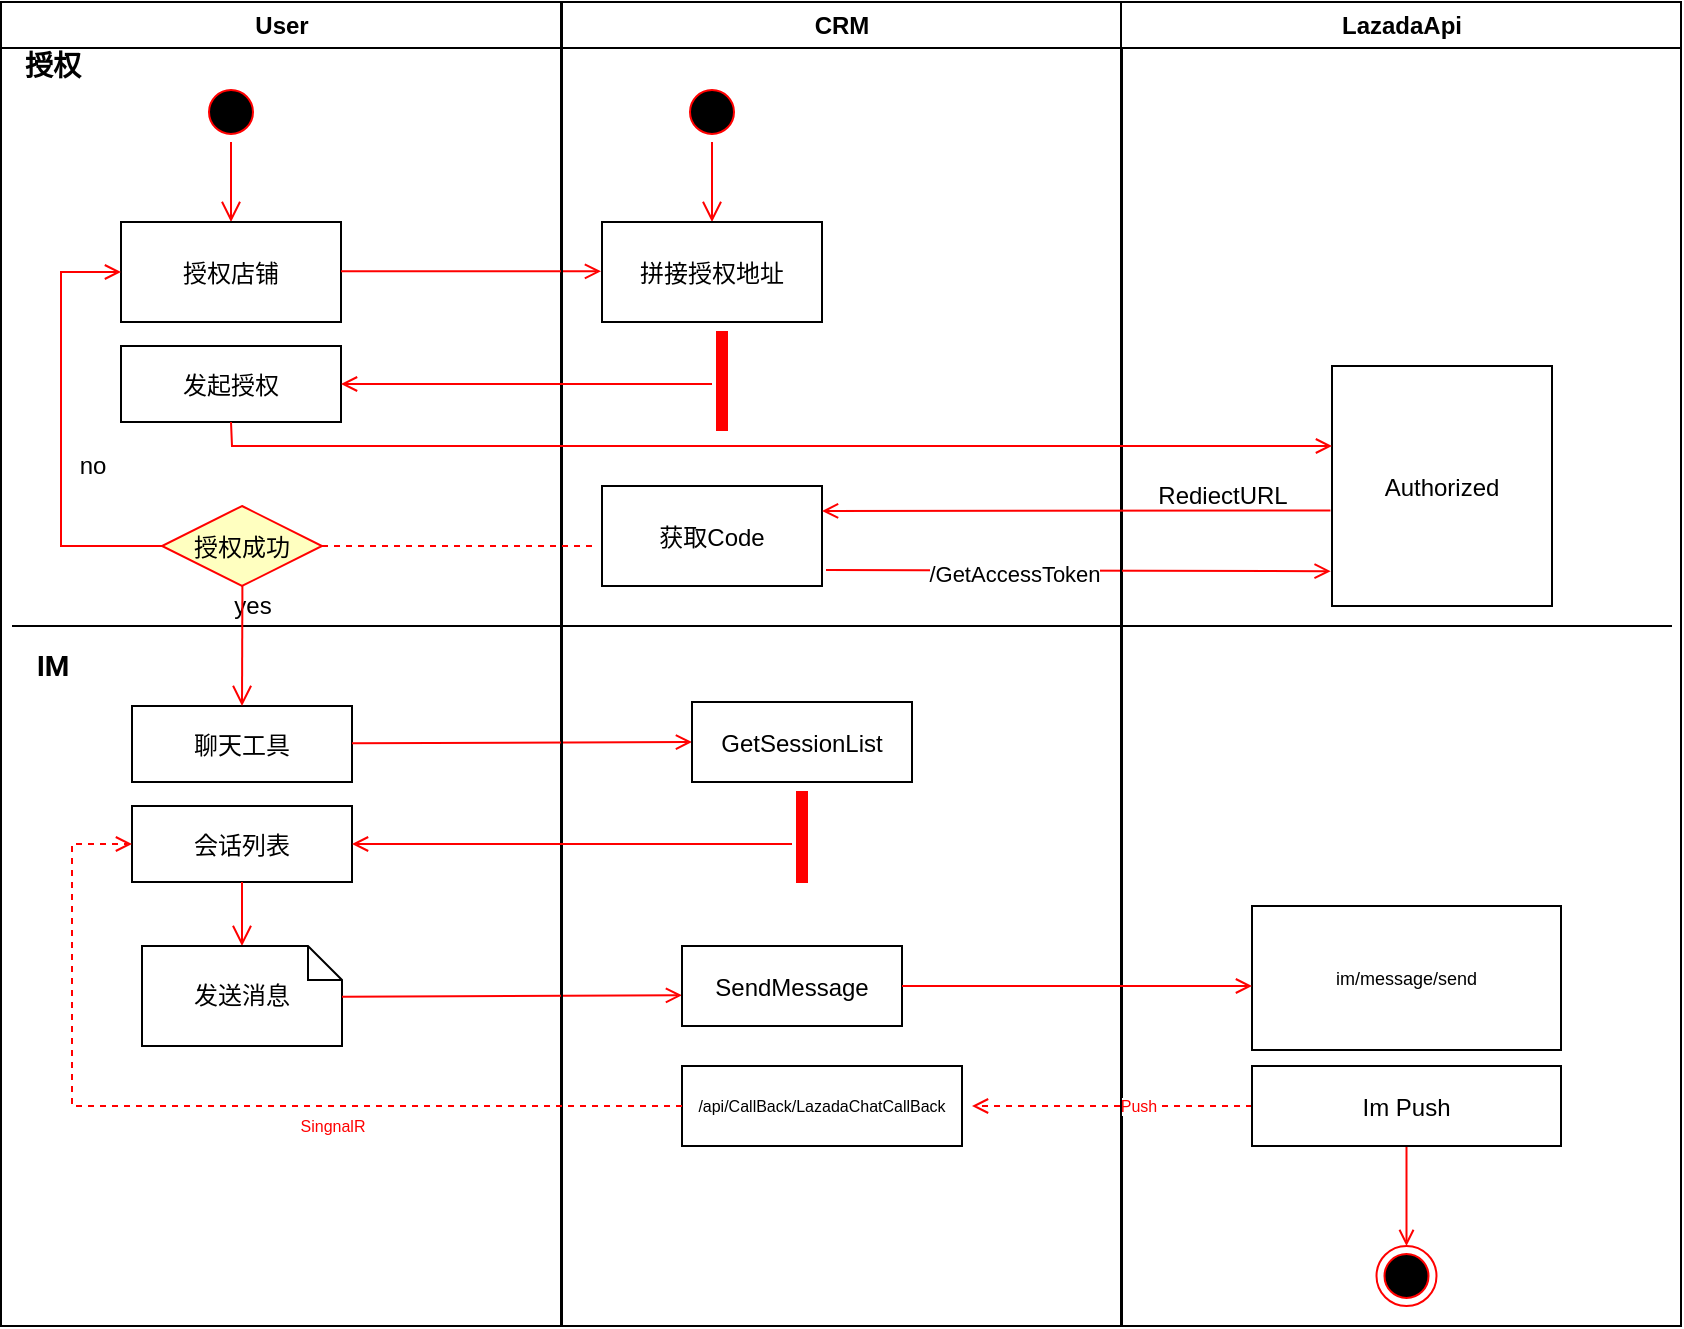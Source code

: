 <mxfile version="15.3.4" type="github">
  <diagram name="Page-1" id="e7e014a7-5840-1c2e-5031-d8a46d1fe8dd">
    <mxGraphModel dx="1185" dy="662" grid="1" gridSize="10" guides="1" tooltips="1" connect="1" arrows="1" fold="1" page="1" pageScale="1" pageWidth="1169" pageHeight="826" background="none" math="0" shadow="0">
      <root>
        <mxCell id="0" />
        <mxCell id="1" parent="0" />
        <mxCell id="2" value="User" style="swimlane;whiteSpace=wrap" parent="1" vertex="1">
          <mxGeometry x="164.5" y="128" width="280" height="662" as="geometry" />
        </mxCell>
        <mxCell id="5" value="" style="ellipse;shape=startState;fillColor=#000000;strokeColor=#ff0000;" parent="2" vertex="1">
          <mxGeometry x="100" y="40" width="30" height="30" as="geometry" />
        </mxCell>
        <mxCell id="6" value="" style="edgeStyle=elbowEdgeStyle;elbow=horizontal;verticalAlign=bottom;endArrow=open;endSize=8;strokeColor=#FF0000;endFill=1;rounded=0" parent="2" source="5" target="7" edge="1">
          <mxGeometry x="100" y="40" as="geometry">
            <mxPoint x="115" y="110" as="targetPoint" />
          </mxGeometry>
        </mxCell>
        <mxCell id="7" value="授权店铺" style="" parent="2" vertex="1">
          <mxGeometry x="60" y="110" width="110" height="50" as="geometry" />
        </mxCell>
        <mxCell id="8" value="发起授权" style="" parent="2" vertex="1">
          <mxGeometry x="60" y="172" width="110" height="38" as="geometry" />
        </mxCell>
        <mxCell id="10" value="聊天工具" style="" parent="2" vertex="1">
          <mxGeometry x="65.5" y="352" width="110" height="38" as="geometry" />
        </mxCell>
        <mxCell id="12" value="" style="edgeStyle=elbowEdgeStyle;elbow=horizontal;strokeColor=#FF0000;endArrow=open;endFill=1;rounded=0;exitX=0;exitY=0.5;exitDx=0;exitDy=0;" parent="2" source="T-kAuWDEu7MV9xO8nAeO-45" target="7" edge="1">
          <mxGeometry width="100" height="100" relative="1" as="geometry">
            <mxPoint x="160" y="290" as="sourcePoint" />
            <mxPoint x="260" y="190" as="targetPoint" />
            <Array as="points">
              <mxPoint x="30" y="252" />
              <mxPoint x="30" y="250" />
            </Array>
          </mxGeometry>
        </mxCell>
        <mxCell id="T-kAuWDEu7MV9xO8nAeO-43" value="" style="endArrow=open;strokeColor=#FF0000;endFill=1;rounded=0" parent="2" edge="1">
          <mxGeometry relative="1" as="geometry">
            <mxPoint x="170" y="134.66" as="sourcePoint" />
            <mxPoint x="300" y="134.66" as="targetPoint" />
          </mxGeometry>
        </mxCell>
        <mxCell id="T-kAuWDEu7MV9xO8nAeO-45" value="授权成功" style="rhombus;fillColor=#ffffc0;strokeColor=#ff0000;" parent="2" vertex="1">
          <mxGeometry x="80.5" y="252" width="80" height="40" as="geometry" />
        </mxCell>
        <mxCell id="T-kAuWDEu7MV9xO8nAeO-66" value="&lt;font face=&quot;roboto, helvetica neue, helvetica, droid sans, arial, sans-serif&quot;&gt;&lt;span style=&quot;font-size: 14px ; background-color: rgb(255 , 255 , 255)&quot;&gt;&lt;b&gt;IM&lt;/b&gt;&lt;/span&gt;&lt;/font&gt;" style="text;html=1;align=center;verticalAlign=middle;resizable=0;points=[];autosize=1;strokeColor=none;" parent="2" vertex="1">
          <mxGeometry x="10.5" y="322" width="30" height="20" as="geometry" />
        </mxCell>
        <mxCell id="T-kAuWDEu7MV9xO8nAeO-81" value="会话列表" style="" parent="2" vertex="1">
          <mxGeometry x="65.5" y="402" width="110" height="38" as="geometry" />
        </mxCell>
        <mxCell id="T-kAuWDEu7MV9xO8nAeO-86" value="" style="endArrow=open;strokeColor=#FF0000;endFill=1;rounded=0;entryX=0;entryY=0.5;entryDx=0;entryDy=0;" parent="2" target="30" edge="1">
          <mxGeometry relative="1" as="geometry">
            <mxPoint x="175.5" y="370.66" as="sourcePoint" />
            <mxPoint x="305.5" y="370.66" as="targetPoint" />
          </mxGeometry>
        </mxCell>
        <mxCell id="T-kAuWDEu7MV9xO8nAeO-89" value="" style="edgeStyle=elbowEdgeStyle;elbow=horizontal;verticalAlign=bottom;endArrow=open;endSize=8;strokeColor=#FF0000;endFill=1;rounded=0;exitX=0.34;exitY=-0.024;exitDx=0;exitDy=0;exitPerimeter=0;" parent="2" edge="1">
          <mxGeometry x="-54.71" y="70.48" as="geometry">
            <mxPoint x="120.5" y="472" as="targetPoint" />
            <mxPoint x="120.49" y="440.0" as="sourcePoint" />
          </mxGeometry>
        </mxCell>
        <mxCell id="T-kAuWDEu7MV9xO8nAeO-90" value="发送消息" style="shape=note;whiteSpace=wrap;size=17" parent="2" vertex="1">
          <mxGeometry x="70.5" y="472" width="100" height="50" as="geometry" />
        </mxCell>
        <mxCell id="T-kAuWDEu7MV9xO8nAeO-91" value="" style="endArrow=open;strokeColor=#FF0000;endFill=1;rounded=0;entryX=0;entryY=0.5;entryDx=0;entryDy=0;" parent="2" edge="1">
          <mxGeometry relative="1" as="geometry">
            <mxPoint x="170.5" y="497.32" as="sourcePoint" />
            <mxPoint x="340.5" y="496.66" as="targetPoint" />
          </mxGeometry>
        </mxCell>
        <mxCell id="3" value="CRM" style="swimlane;whiteSpace=wrap" parent="1" vertex="1">
          <mxGeometry x="445" y="128" width="280" height="662" as="geometry" />
        </mxCell>
        <mxCell id="13" value="" style="ellipse;shape=startState;fillColor=#000000;strokeColor=#ff0000;" parent="3" vertex="1">
          <mxGeometry x="60" y="40" width="30" height="30" as="geometry" />
        </mxCell>
        <mxCell id="14" value="" style="edgeStyle=elbowEdgeStyle;elbow=horizontal;verticalAlign=bottom;endArrow=open;endSize=8;strokeColor=#FF0000;endFill=1;rounded=0" parent="3" source="13" target="15" edge="1">
          <mxGeometry x="40" y="20" as="geometry">
            <mxPoint x="55" y="90" as="targetPoint" />
          </mxGeometry>
        </mxCell>
        <mxCell id="15" value="拼接授权地址" style="" parent="3" vertex="1">
          <mxGeometry x="20" y="110" width="110" height="50" as="geometry" />
        </mxCell>
        <mxCell id="30" value="GetSessionList" style="" parent="3" vertex="1">
          <mxGeometry x="65" y="350" width="110" height="40" as="geometry" />
        </mxCell>
        <mxCell id="34" value="" style="whiteSpace=wrap;strokeColor=#FF0000;fillColor=#FF0000" parent="3" vertex="1">
          <mxGeometry x="117.5" y="395" width="5" height="45" as="geometry" />
        </mxCell>
        <mxCell id="T-kAuWDEu7MV9xO8nAeO-55" value="" style="endArrow=open;strokeColor=#FF0000;endFill=1;rounded=0;entryX=1;entryY=0.5;entryDx=0;entryDy=0;" parent="3" target="8" edge="1">
          <mxGeometry relative="1" as="geometry">
            <mxPoint x="75" y="191" as="sourcePoint" />
            <mxPoint x="60" y="192.0" as="targetPoint" />
          </mxGeometry>
        </mxCell>
        <mxCell id="T-kAuWDEu7MV9xO8nAeO-57" value="获取Code" style="" parent="3" vertex="1">
          <mxGeometry x="20" y="242" width="110" height="50" as="geometry" />
        </mxCell>
        <mxCell id="T-kAuWDEu7MV9xO8nAeO-60" value="" style="endArrow=open;strokeColor=#FF0000;endFill=1;rounded=0;entryX=-0.006;entryY=0.855;entryDx=0;entryDy=0;entryPerimeter=0;" parent="3" target="T-kAuWDEu7MV9xO8nAeO-53" edge="1">
          <mxGeometry relative="1" as="geometry">
            <mxPoint x="132" y="284.0" as="sourcePoint" />
            <mxPoint x="377" y="284" as="targetPoint" />
          </mxGeometry>
        </mxCell>
        <mxCell id="T-kAuWDEu7MV9xO8nAeO-61" value="/GetAccessToken" style="edgeLabel;html=1;align=center;verticalAlign=middle;resizable=0;points=[];" parent="T-kAuWDEu7MV9xO8nAeO-60" vertex="1" connectable="0">
          <mxGeometry x="-0.126" relative="1" as="geometry">
            <mxPoint x="-17" y="1" as="offset" />
          </mxGeometry>
        </mxCell>
        <mxCell id="T-kAuWDEu7MV9xO8nAeO-92" value="SendMessage" style="" parent="3" vertex="1">
          <mxGeometry x="60" y="472" width="110" height="40" as="geometry" />
        </mxCell>
        <mxCell id="T-kAuWDEu7MV9xO8nAeO-97" value="/api/CallBack/LazadaChatCallBack" style="fontSize=8;" parent="3" vertex="1">
          <mxGeometry x="60" y="532" width="140" height="40" as="geometry" />
        </mxCell>
        <mxCell id="T-kAuWDEu7MV9xO8nAeO-104" value="" style="endArrow=open;strokeColor=#FF0000;endFill=1;rounded=0;exitX=0;exitY=0.5;exitDx=0;exitDy=0;dashed=1;" parent="3" source="T-kAuWDEu7MV9xO8nAeO-96" edge="1">
          <mxGeometry relative="1" as="geometry">
            <mxPoint x="347.95" y="551.66" as="sourcePoint" />
            <mxPoint x="205" y="552" as="targetPoint" />
          </mxGeometry>
        </mxCell>
        <mxCell id="T-kAuWDEu7MV9xO8nAeO-105" value="&lt;font color=&quot;#ff0000&quot;&gt;Push&lt;/font&gt;" style="edgeLabel;html=1;align=center;verticalAlign=middle;resizable=0;points=[];fontSize=8;" parent="T-kAuWDEu7MV9xO8nAeO-104" vertex="1" connectable="0">
          <mxGeometry x="-0.183" relative="1" as="geometry">
            <mxPoint as="offset" />
          </mxGeometry>
        </mxCell>
        <mxCell id="4" value="LazadaApi" style="swimlane;whiteSpace=wrap" parent="1" vertex="1">
          <mxGeometry x="724.5" y="128" width="280" height="662" as="geometry" />
        </mxCell>
        <mxCell id="33" value="im/message/send" style="fontSize=9;" parent="4" vertex="1">
          <mxGeometry x="65.5" y="452" width="154.5" height="72" as="geometry" />
        </mxCell>
        <mxCell id="38" value="" style="ellipse;shape=endState;fillColor=#000000;strokeColor=#ff0000" parent="4" vertex="1">
          <mxGeometry x="127.75" y="622" width="30" height="30" as="geometry" />
        </mxCell>
        <mxCell id="39" value="" style="endArrow=open;strokeColor=#FF0000;endFill=1;rounded=0;exitX=0.5;exitY=1;exitDx=0;exitDy=0;" parent="4" source="T-kAuWDEu7MV9xO8nAeO-96" target="38" edge="1">
          <mxGeometry relative="1" as="geometry" />
        </mxCell>
        <mxCell id="T-kAuWDEu7MV9xO8nAeO-53" value="Authorized" style="" parent="4" vertex="1">
          <mxGeometry x="105.5" y="182" width="110" height="120" as="geometry" />
        </mxCell>
        <mxCell id="T-kAuWDEu7MV9xO8nAeO-58" value="RediectURL" style="text;html=1;align=center;verticalAlign=middle;resizable=0;points=[];autosize=1;strokeColor=none;" parent="4" vertex="1">
          <mxGeometry x="10" y="237" width="80" height="20" as="geometry" />
        </mxCell>
        <mxCell id="T-kAuWDEu7MV9xO8nAeO-93" value="" style="endArrow=open;strokeColor=#FF0000;endFill=1;rounded=0;exitX=1;exitY=0.5;exitDx=0;exitDy=0;" parent="4" source="T-kAuWDEu7MV9xO8nAeO-92" edge="1">
          <mxGeometry relative="1" as="geometry">
            <mxPoint x="-104.5" y="492.66" as="sourcePoint" />
            <mxPoint x="65.5" y="492" as="targetPoint" />
          </mxGeometry>
        </mxCell>
        <mxCell id="T-kAuWDEu7MV9xO8nAeO-96" value="Im Push" style="" parent="4" vertex="1">
          <mxGeometry x="65.5" y="532" width="154.5" height="40" as="geometry" />
        </mxCell>
        <mxCell id="T-kAuWDEu7MV9xO8nAeO-46" value="no" style="text;html=1;align=center;verticalAlign=middle;resizable=0;points=[];autosize=1;strokeColor=none;" parent="1" vertex="1">
          <mxGeometry x="195" y="350" width="30" height="20" as="geometry" />
        </mxCell>
        <mxCell id="T-kAuWDEu7MV9xO8nAeO-52" value="" style="endArrow=open;strokeColor=#FF0000;endFill=1;rounded=0;exitX=0.5;exitY=1;exitDx=0;exitDy=0;" parent="1" source="8" edge="1">
          <mxGeometry relative="1" as="geometry">
            <mxPoint x="280" y="360" as="sourcePoint" />
            <mxPoint x="830" y="350" as="targetPoint" />
            <Array as="points">
              <mxPoint x="280" y="350" />
              <mxPoint x="830" y="350" />
            </Array>
          </mxGeometry>
        </mxCell>
        <mxCell id="T-kAuWDEu7MV9xO8nAeO-54" value="" style="shape=line;strokeWidth=6;strokeColor=#ff0000;rotation=90" parent="1" vertex="1">
          <mxGeometry x="500" y="310" width="50" height="15" as="geometry" />
        </mxCell>
        <mxCell id="T-kAuWDEu7MV9xO8nAeO-62" value="" style="endArrow=none;html=1;" parent="1" edge="1">
          <mxGeometry width="50" height="50" relative="1" as="geometry">
            <mxPoint x="170" y="440" as="sourcePoint" />
            <mxPoint x="1000" y="440" as="targetPoint" />
          </mxGeometry>
        </mxCell>
        <mxCell id="T-kAuWDEu7MV9xO8nAeO-64" value="&lt;span style=&quot;margin: 0px ; padding: 0px ; outline: none ; box-sizing: border-box ; word-break: break-word ; font-weight: bolder ; font-family: &amp;#34;roboto&amp;#34; , &amp;#34;helvetica neue&amp;#34; , &amp;#34;helvetica&amp;#34; , &amp;#34;droid sans&amp;#34; , &amp;#34;arial&amp;#34; , sans-serif ; font-size: 14px ; background-color: rgb(255 , 255 , 255)&quot;&gt;授权&lt;/span&gt;" style="text;html=1;align=center;verticalAlign=middle;resizable=0;points=[];autosize=1;strokeColor=none;" parent="1" vertex="1">
          <mxGeometry x="170" y="150" width="40" height="20" as="geometry" />
        </mxCell>
        <mxCell id="T-kAuWDEu7MV9xO8nAeO-68" value="yes" style="text;html=1;align=center;verticalAlign=middle;resizable=0;points=[];autosize=1;strokeColor=none;" parent="1" vertex="1">
          <mxGeometry x="275" y="420" width="30" height="20" as="geometry" />
        </mxCell>
        <mxCell id="T-kAuWDEu7MV9xO8nAeO-69" value="" style="endArrow=none;strokeColor=#FF0000;endFill=0;rounded=0;dashed=1;exitX=1;exitY=0.5;exitDx=0;exitDy=0;" parent="1" source="T-kAuWDEu7MV9xO8nAeO-45" edge="1">
          <mxGeometry relative="1" as="geometry">
            <mxPoint x="542.121" y="513" as="sourcePoint" />
            <mxPoint x="460" y="400" as="targetPoint" />
          </mxGeometry>
        </mxCell>
        <mxCell id="T-kAuWDEu7MV9xO8nAeO-70" value="" style="edgeStyle=elbowEdgeStyle;elbow=horizontal;verticalAlign=bottom;endArrow=open;endSize=8;strokeColor=#FF0000;endFill=1;rounded=0;exitX=0.34;exitY=-0.024;exitDx=0;exitDy=0;exitPerimeter=0;entryX=0.5;entryY=0;entryDx=0;entryDy=0;" parent="1" source="T-kAuWDEu7MV9xO8nAeO-68" target="10" edge="1">
          <mxGeometry x="110" y="50" as="geometry">
            <mxPoint x="289.69" y="248" as="targetPoint" />
            <mxPoint x="289.5" y="208" as="sourcePoint" />
          </mxGeometry>
        </mxCell>
        <mxCell id="T-kAuWDEu7MV9xO8nAeO-88" value="" style="edgeStyle=elbowEdgeStyle;elbow=horizontal;entryX=1;entryY=0.5;strokeColor=#FF0000;endArrow=open;endFill=1;rounded=0;entryDx=0;entryDy=0;" parent="1" target="T-kAuWDEu7MV9xO8nAeO-81" edge="1">
          <mxGeometry width="100" height="100" relative="1" as="geometry">
            <mxPoint x="560" y="549" as="sourcePoint" />
            <mxPoint x="340" y="556.75" as="targetPoint" />
            <Array as="points">
              <mxPoint x="417.5" y="539.25" />
            </Array>
          </mxGeometry>
        </mxCell>
        <mxCell id="T-kAuWDEu7MV9xO8nAeO-102" value="" style="edgeStyle=elbowEdgeStyle;elbow=horizontal;entryX=0;entryY=0.5;strokeColor=#FF0000;endArrow=open;endFill=1;rounded=0;entryDx=0;entryDy=0;exitX=0;exitY=0.5;exitDx=0;exitDy=0;dashed=1;" parent="1" source="T-kAuWDEu7MV9xO8nAeO-97" target="T-kAuWDEu7MV9xO8nAeO-81" edge="1">
          <mxGeometry width="100" height="100" relative="1" as="geometry">
            <mxPoint x="500" y="680" as="sourcePoint" />
            <mxPoint x="280" y="680" as="targetPoint" />
            <Array as="points">
              <mxPoint x="200" y="630" />
            </Array>
          </mxGeometry>
        </mxCell>
        <mxCell id="T-kAuWDEu7MV9xO8nAeO-103" value="&lt;font color=&quot;#ff0000&quot;&gt;SingnalR&lt;/font&gt;" style="text;html=1;align=center;verticalAlign=middle;resizable=0;points=[];autosize=1;strokeColor=none;fontSize=8;" parent="1" vertex="1">
          <mxGeometry x="300" y="680" width="60" height="20" as="geometry" />
        </mxCell>
        <mxCell id="T-kAuWDEu7MV9xO8nAeO-56" value="" style="endArrow=open;strokeColor=#FF0000;endFill=1;rounded=0;entryX=1;entryY=0.25;entryDx=0;entryDy=0;exitX=-0.007;exitY=0.602;exitDx=0;exitDy=0;exitPerimeter=0;" parent="1" source="T-kAuWDEu7MV9xO8nAeO-53" target="T-kAuWDEu7MV9xO8nAeO-57" edge="1">
          <mxGeometry relative="1" as="geometry">
            <mxPoint x="830" y="385" as="sourcePoint" />
            <mxPoint x="580" y="385" as="targetPoint" />
          </mxGeometry>
        </mxCell>
      </root>
    </mxGraphModel>
  </diagram>
</mxfile>
